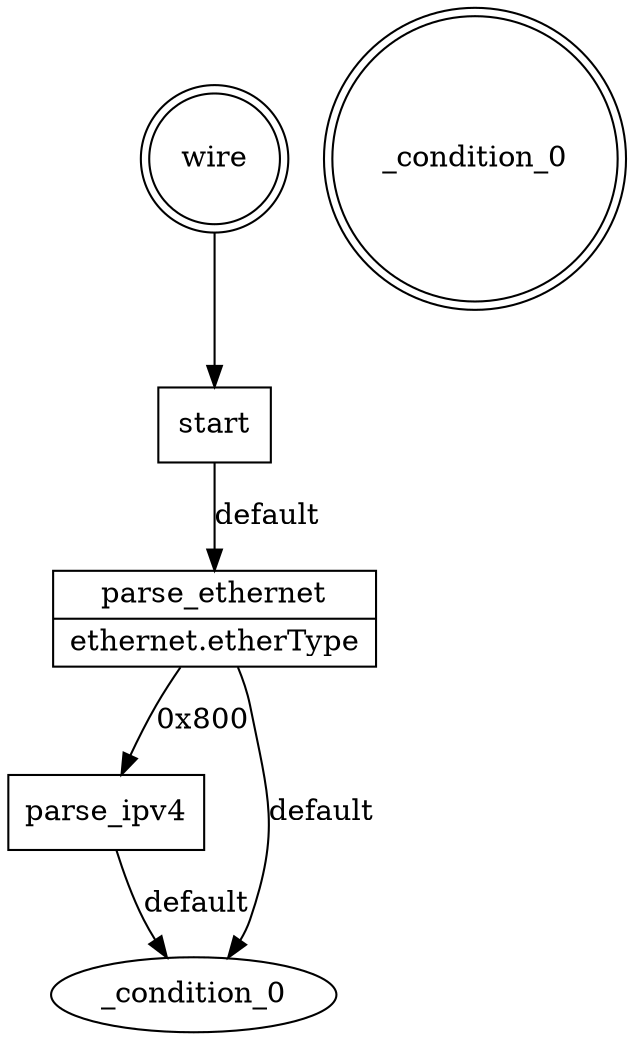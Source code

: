 digraph g {
   wire [shape=doublecircle];
   __table__condition_0 [label=_condition_0 shape=doublecircle];
   wire -> start
   start [shape=record label="{start}"];
   start -> parse_ethernet [label="default"];
   parse_ethernet [shape=record label="{parse_ethernet | {ethernet.etherType}}"];
   parse_ethernet -> parse_ipv4 [label="0x800"];
   parse_ipv4 [shape=record label="{parse_ipv4}"];
   parse_ipv4 -> _condition_0 [label="default"];
   parse_ethernet -> _condition_0 [label="default"];
}
